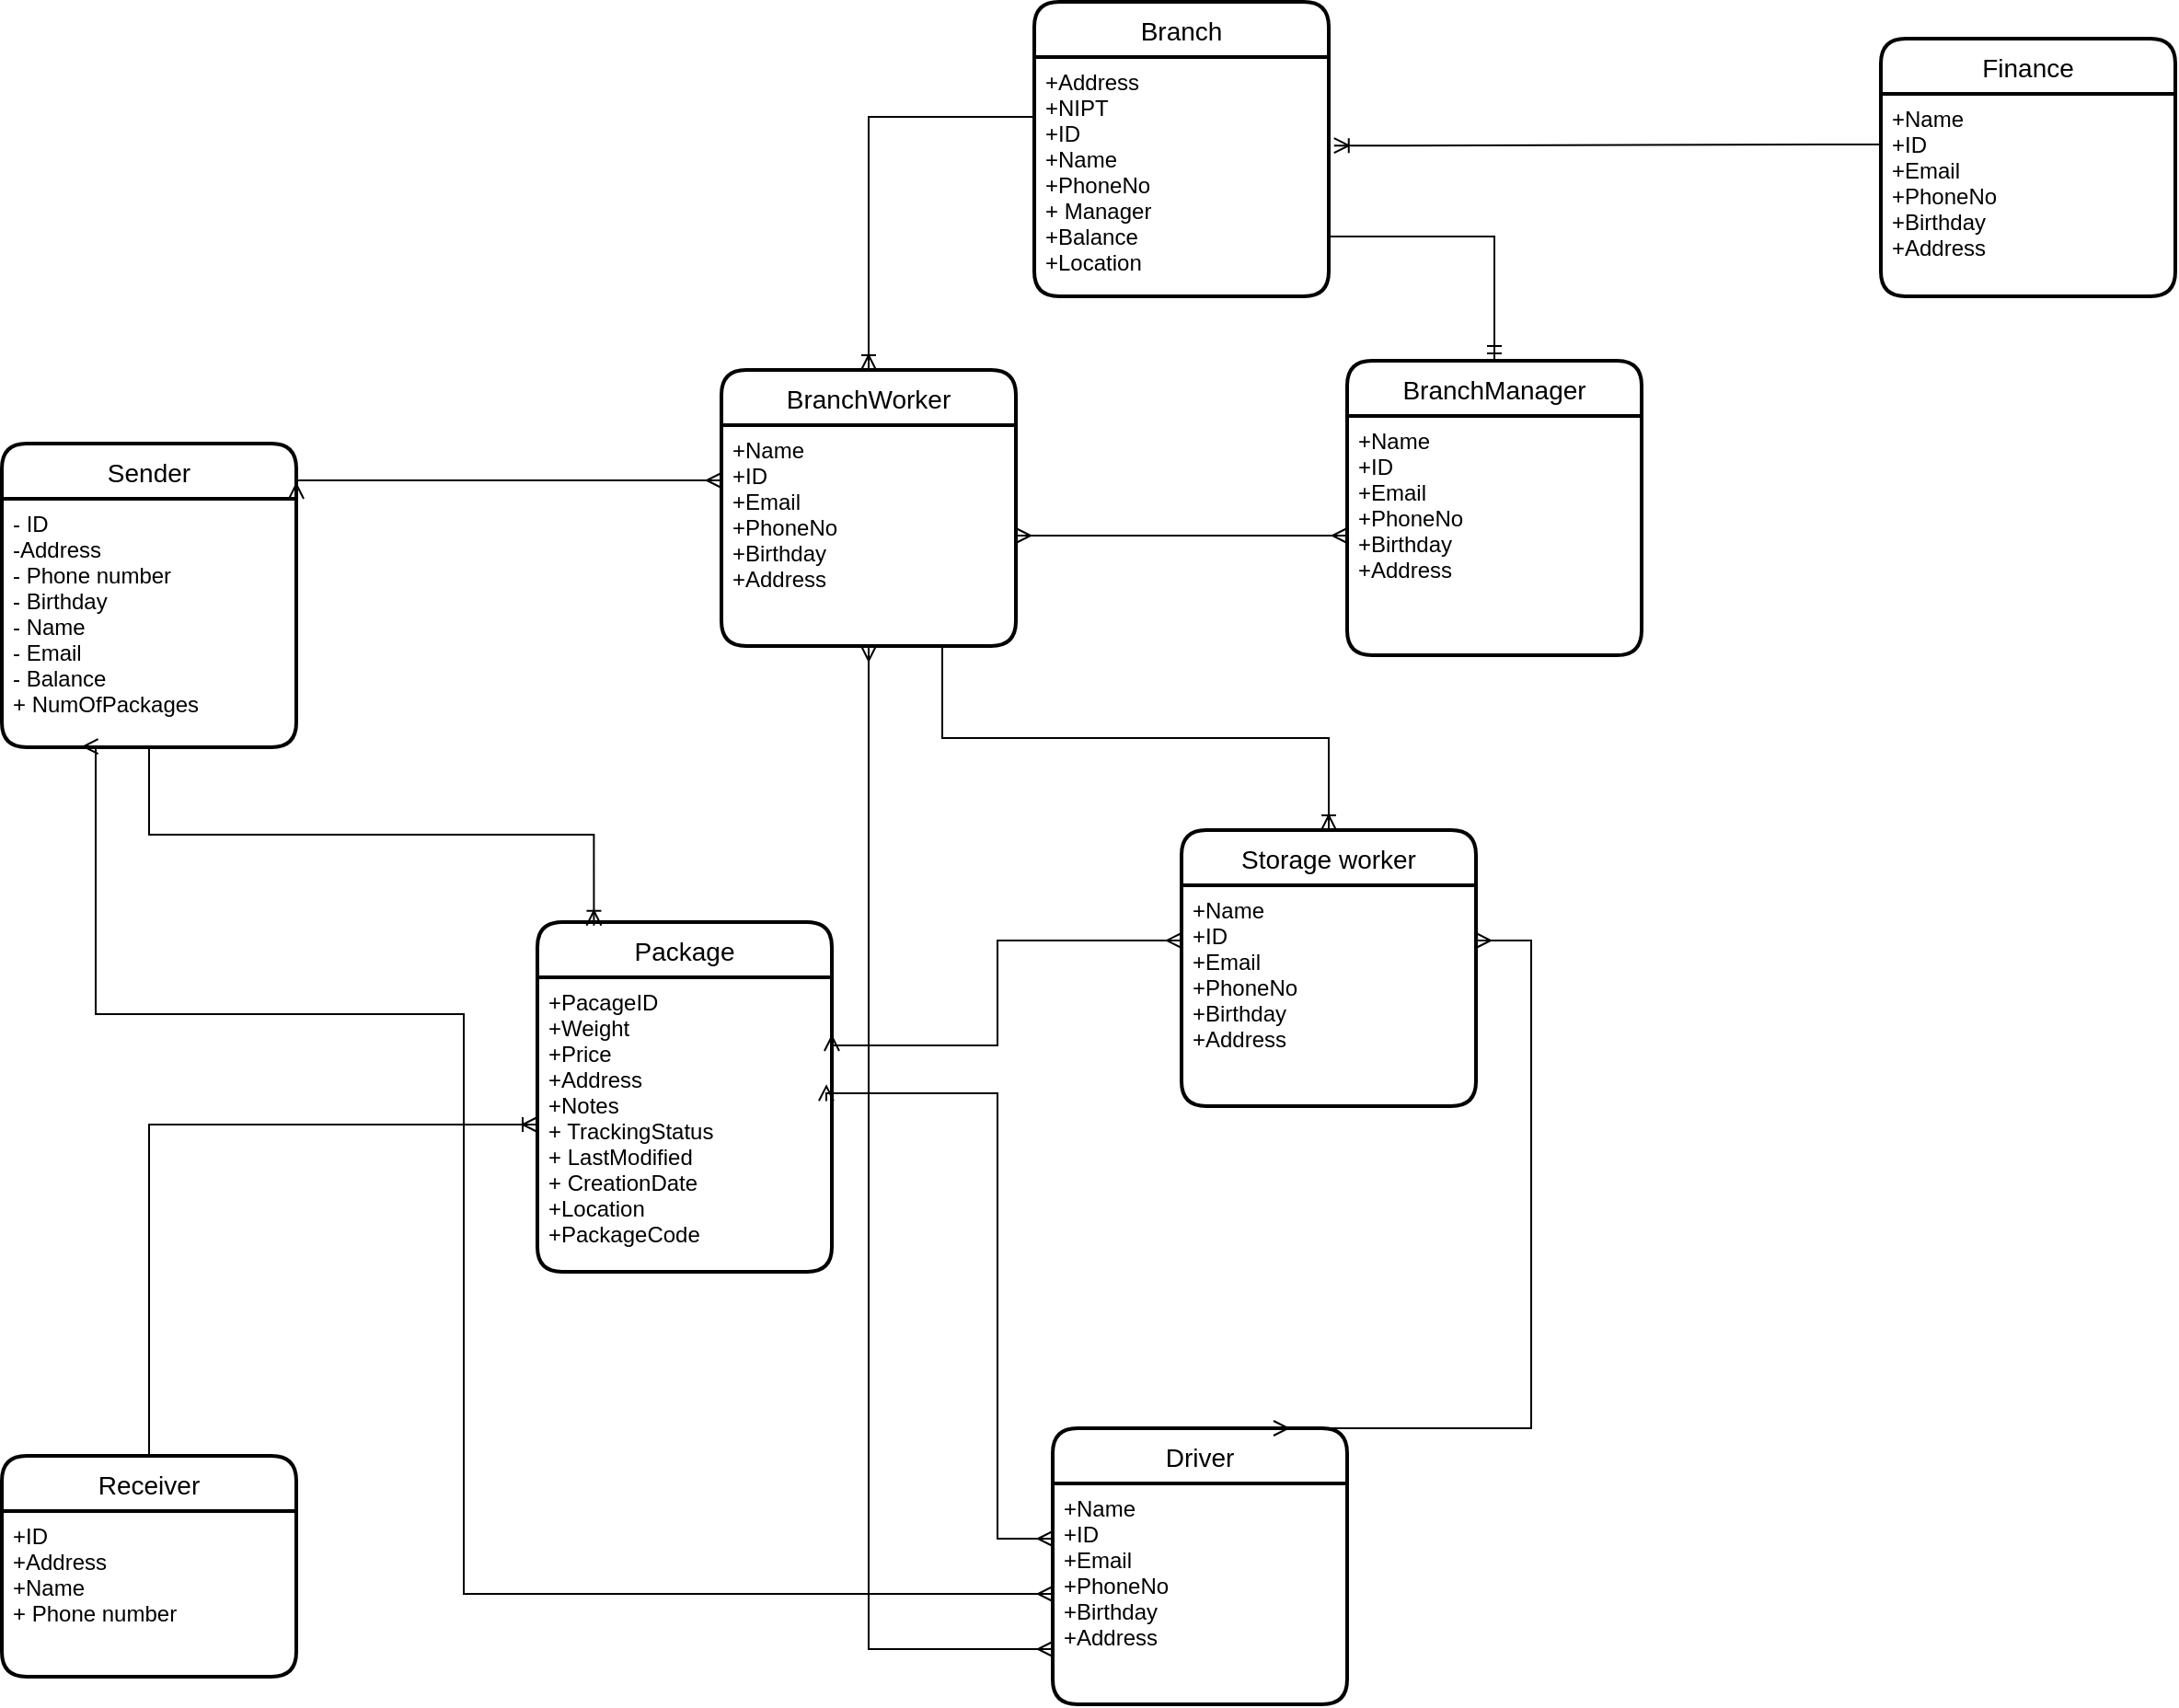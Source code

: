 <mxfile version="20.8.5" type="device"><diagram id="tZgYVe_EQ0JFN5DL-wFZ" name="Page-1"><mxGraphModel dx="2019" dy="1621" grid="1" gridSize="10" guides="1" tooltips="1" connect="1" arrows="1" fold="1" page="1" pageScale="1" pageWidth="583" pageHeight="827" math="0" shadow="0"><root><mxCell id="0"/><mxCell id="1" parent="0"/><mxCell id="ENjwRBAI-jcGrz_hSsPR-33" value="Sender" style="swimlane;childLayout=stackLayout;horizontal=1;startSize=30;horizontalStack=0;rounded=1;fontSize=14;fontStyle=0;strokeWidth=2;resizeParent=0;resizeLast=1;shadow=0;dashed=0;align=center;" vertex="1" parent="1"><mxGeometry x="-451" y="-20" width="160" height="165" as="geometry"/></mxCell><mxCell id="ENjwRBAI-jcGrz_hSsPR-34" value="- ID&#10;-Address&#10;- Phone number&#10;- Birthday&#10;- Name&#10;- Email&#10;- Balance&#10;+ NumOfPackages" style="align=left;strokeColor=none;fillColor=none;spacingLeft=4;fontSize=12;verticalAlign=top;resizable=0;rotatable=0;part=1;" vertex="1" parent="ENjwRBAI-jcGrz_hSsPR-33"><mxGeometry y="30" width="160" height="135" as="geometry"/></mxCell><mxCell id="ENjwRBAI-jcGrz_hSsPR-37" value="Branch" style="swimlane;childLayout=stackLayout;horizontal=1;startSize=30;horizontalStack=0;rounded=1;fontSize=14;fontStyle=0;strokeWidth=2;resizeParent=0;resizeLast=1;shadow=0;dashed=0;align=center;" vertex="1" parent="1"><mxGeometry x="110" y="-260" width="160" height="160" as="geometry"/></mxCell><mxCell id="ENjwRBAI-jcGrz_hSsPR-38" value="+Address&#10;+NIPT&#10;+ID&#10;+Name&#10;+PhoneNo&#10;+ Manager&#10;+Balance&#10;+Location" style="align=left;strokeColor=none;fillColor=none;spacingLeft=4;fontSize=12;verticalAlign=top;resizable=0;rotatable=0;part=1;" vertex="1" parent="ENjwRBAI-jcGrz_hSsPR-37"><mxGeometry y="30" width="160" height="130" as="geometry"/></mxCell><mxCell id="ENjwRBAI-jcGrz_hSsPR-39" value="Package" style="swimlane;childLayout=stackLayout;horizontal=1;startSize=30;horizontalStack=0;rounded=1;fontSize=14;fontStyle=0;strokeWidth=2;resizeParent=0;resizeLast=1;shadow=0;dashed=0;align=center;" vertex="1" parent="1"><mxGeometry x="-160" y="240" width="160" height="190" as="geometry"/></mxCell><mxCell id="ENjwRBAI-jcGrz_hSsPR-40" value="+PacageID&#10;+Weight&#10;+Price&#10;+Address&#10;+Notes&#10;+ TrackingStatus&#10;+ LastModified&#10;+ CreationDate&#10;+Location&#10;+PackageCode" style="align=left;strokeColor=none;fillColor=none;spacingLeft=4;fontSize=12;verticalAlign=top;resizable=0;rotatable=0;part=1;" vertex="1" parent="ENjwRBAI-jcGrz_hSsPR-39"><mxGeometry y="30" width="160" height="160" as="geometry"/></mxCell><mxCell id="ENjwRBAI-jcGrz_hSsPR-43" value="Finance" style="swimlane;childLayout=stackLayout;horizontal=1;startSize=30;horizontalStack=0;rounded=1;fontSize=14;fontStyle=0;strokeWidth=2;resizeParent=0;resizeLast=1;shadow=0;dashed=0;align=center;" vertex="1" parent="1"><mxGeometry x="570" y="-240" width="160" height="140" as="geometry"/></mxCell><mxCell id="ENjwRBAI-jcGrz_hSsPR-44" value="+Name&#10;+ID&#10;+Email&#10;+PhoneNo&#10;+Birthday&#10;+Address&#10;" style="align=left;strokeColor=none;fillColor=none;spacingLeft=4;fontSize=12;verticalAlign=top;resizable=0;rotatable=0;part=1;" vertex="1" parent="ENjwRBAI-jcGrz_hSsPR-43"><mxGeometry y="30" width="160" height="110" as="geometry"/></mxCell><mxCell id="ENjwRBAI-jcGrz_hSsPR-45" value="BranchWorker" style="swimlane;childLayout=stackLayout;horizontal=1;startSize=30;horizontalStack=0;rounded=1;fontSize=14;fontStyle=0;strokeWidth=2;resizeParent=0;resizeLast=1;shadow=0;dashed=0;align=center;" vertex="1" parent="1"><mxGeometry x="-60" y="-60" width="160" height="150" as="geometry"/></mxCell><mxCell id="ENjwRBAI-jcGrz_hSsPR-46" value="+Name&#10;+ID&#10;+Email&#10;+PhoneNo&#10;+Birthday&#10;+Address&#10;" style="align=left;strokeColor=none;fillColor=none;spacingLeft=4;fontSize=12;verticalAlign=top;resizable=0;rotatable=0;part=1;" vertex="1" parent="ENjwRBAI-jcGrz_hSsPR-45"><mxGeometry y="30" width="160" height="120" as="geometry"/></mxCell><mxCell id="ENjwRBAI-jcGrz_hSsPR-47" value="BranchManager" style="swimlane;childLayout=stackLayout;horizontal=1;startSize=30;horizontalStack=0;rounded=1;fontSize=14;fontStyle=0;strokeWidth=2;resizeParent=0;resizeLast=1;shadow=0;dashed=0;align=center;" vertex="1" parent="1"><mxGeometry x="280" y="-65" width="160" height="160" as="geometry"/></mxCell><mxCell id="ENjwRBAI-jcGrz_hSsPR-48" value="+Name&#10;+ID&#10;+Email&#10;+PhoneNo&#10;+Birthday&#10;+Address&#10;" style="align=left;strokeColor=none;fillColor=none;spacingLeft=4;fontSize=12;verticalAlign=top;resizable=0;rotatable=0;part=1;" vertex="1" parent="ENjwRBAI-jcGrz_hSsPR-47"><mxGeometry y="30" width="160" height="130" as="geometry"/></mxCell><mxCell id="ENjwRBAI-jcGrz_hSsPR-49" value="Receiver" style="swimlane;childLayout=stackLayout;horizontal=1;startSize=30;horizontalStack=0;rounded=1;fontSize=14;fontStyle=0;strokeWidth=2;resizeParent=0;resizeLast=1;shadow=0;dashed=0;align=center;" vertex="1" parent="1"><mxGeometry x="-451" y="530" width="160" height="120" as="geometry"/></mxCell><mxCell id="ENjwRBAI-jcGrz_hSsPR-50" value="+ID&#10;+Address&#10;+Name&#10;+ Phone number" style="align=left;strokeColor=none;fillColor=none;spacingLeft=4;fontSize=12;verticalAlign=top;resizable=0;rotatable=0;part=1;" vertex="1" parent="ENjwRBAI-jcGrz_hSsPR-49"><mxGeometry y="30" width="160" height="90" as="geometry"/></mxCell><mxCell id="ENjwRBAI-jcGrz_hSsPR-63" value="Driver" style="swimlane;childLayout=stackLayout;horizontal=1;startSize=30;horizontalStack=0;rounded=1;fontSize=14;fontStyle=0;strokeWidth=2;resizeParent=0;resizeLast=1;shadow=0;dashed=0;align=center;" vertex="1" parent="1"><mxGeometry x="120" y="515" width="160" height="150" as="geometry"/></mxCell><mxCell id="ENjwRBAI-jcGrz_hSsPR-64" value="+Name&#10;+ID&#10;+Email&#10;+PhoneNo&#10;+Birthday&#10;+Address&#10;" style="align=left;strokeColor=none;fillColor=none;spacingLeft=4;fontSize=12;verticalAlign=top;resizable=0;rotatable=0;part=1;" vertex="1" parent="ENjwRBAI-jcGrz_hSsPR-63"><mxGeometry y="30" width="160" height="120" as="geometry"/></mxCell><mxCell id="ENjwRBAI-jcGrz_hSsPR-66" value="Storage worker" style="swimlane;childLayout=stackLayout;horizontal=1;startSize=30;horizontalStack=0;rounded=1;fontSize=14;fontStyle=0;strokeWidth=2;resizeParent=0;resizeLast=1;shadow=0;dashed=0;align=center;" vertex="1" parent="1"><mxGeometry x="190" y="190" width="160" height="150" as="geometry"/></mxCell><mxCell id="ENjwRBAI-jcGrz_hSsPR-67" value="+Name&#10;+ID&#10;+Email&#10;+PhoneNo&#10;+Birthday&#10;+Address" style="align=left;strokeColor=none;fillColor=none;spacingLeft=4;fontSize=12;verticalAlign=top;resizable=0;rotatable=0;part=1;" vertex="1" parent="ENjwRBAI-jcGrz_hSsPR-66"><mxGeometry y="30" width="160" height="120" as="geometry"/></mxCell><mxCell id="ENjwRBAI-jcGrz_hSsPR-70" value="" style="edgeStyle=orthogonalEdgeStyle;fontSize=12;html=1;endArrow=ERoneToMany;rounded=0;exitX=0.5;exitY=1;exitDx=0;exitDy=0;entryX=0.192;entryY=0.01;entryDx=0;entryDy=0;entryPerimeter=0;" edge="1" parent="1" source="ENjwRBAI-jcGrz_hSsPR-34" target="ENjwRBAI-jcGrz_hSsPR-39"><mxGeometry width="100" height="100" relative="1" as="geometry"><mxPoint x="120" y="360" as="sourcePoint"/><mxPoint x="-140" y="250" as="targetPoint"/></mxGeometry></mxCell><mxCell id="ENjwRBAI-jcGrz_hSsPR-73" value="" style="edgeStyle=orthogonalEdgeStyle;fontSize=12;html=1;endArrow=ERoneToMany;rounded=0;entryX=0;entryY=0.5;entryDx=0;entryDy=0;exitX=0.5;exitY=0;exitDx=0;exitDy=0;" edge="1" parent="1" source="ENjwRBAI-jcGrz_hSsPR-49" target="ENjwRBAI-jcGrz_hSsPR-40"><mxGeometry width="100" height="100" relative="1" as="geometry"><mxPoint x="-380" y="580" as="sourcePoint"/><mxPoint x="-321" y="440" as="targetPoint"/></mxGeometry></mxCell><mxCell id="ENjwRBAI-jcGrz_hSsPR-74" value="" style="edgeStyle=entityRelationEdgeStyle;fontSize=12;html=1;endArrow=ERoneToMany;rounded=0;entryX=1.018;entryY=0.37;entryDx=0;entryDy=0;entryPerimeter=0;exitX=0;exitY=0.25;exitDx=0;exitDy=0;" edge="1" parent="1" source="ENjwRBAI-jcGrz_hSsPR-44" target="ENjwRBAI-jcGrz_hSsPR-38"><mxGeometry width="100" height="100" relative="1" as="geometry"><mxPoint x="120" y="180" as="sourcePoint"/><mxPoint x="220" y="80" as="targetPoint"/></mxGeometry></mxCell><mxCell id="ENjwRBAI-jcGrz_hSsPR-79" value="" style="edgeStyle=orthogonalEdgeStyle;fontSize=12;html=1;endArrow=ERoneToMany;rounded=0;entryX=0.5;entryY=0;entryDx=0;entryDy=0;exitX=0;exitY=0.25;exitDx=0;exitDy=0;" edge="1" parent="1" source="ENjwRBAI-jcGrz_hSsPR-38" target="ENjwRBAI-jcGrz_hSsPR-45"><mxGeometry width="100" height="100" relative="1" as="geometry"><mxPoint x="-150" y="-110" as="sourcePoint"/><mxPoint x="-50" y="-210" as="targetPoint"/></mxGeometry></mxCell><mxCell id="ENjwRBAI-jcGrz_hSsPR-80" value="" style="fontSize=12;html=1;endArrow=ERmany;startArrow=ERmany;rounded=0;exitX=1;exitY=0.5;exitDx=0;exitDy=0;entryX=0;entryY=0.5;entryDx=0;entryDy=0;" edge="1" parent="1" source="ENjwRBAI-jcGrz_hSsPR-46" target="ENjwRBAI-jcGrz_hSsPR-48"><mxGeometry width="100" height="100" relative="1" as="geometry"><mxPoint x="120" y="180" as="sourcePoint"/><mxPoint x="230" y="40" as="targetPoint"/></mxGeometry></mxCell><mxCell id="ENjwRBAI-jcGrz_hSsPR-81" value="" style="edgeStyle=orthogonalEdgeStyle;fontSize=12;html=1;endArrow=ERmany;startArrow=ERmany;rounded=0;entryX=0;entryY=0.25;entryDx=0;entryDy=0;exitX=0.981;exitY=0.42;exitDx=0;exitDy=0;exitPerimeter=0;" edge="1" parent="1" source="ENjwRBAI-jcGrz_hSsPR-40" target="ENjwRBAI-jcGrz_hSsPR-64"><mxGeometry width="100" height="100" relative="1" as="geometry"><mxPoint x="-60" y="330" as="sourcePoint"/><mxPoint x="70" y="334.91" as="targetPoint"/><Array as="points"><mxPoint x="90" y="333"/><mxPoint x="90" y="575"/></Array></mxGeometry></mxCell><mxCell id="ENjwRBAI-jcGrz_hSsPR-86" value="" style="edgeStyle=entityRelationEdgeStyle;fontSize=12;html=1;endArrow=ERmany;startArrow=ERmany;rounded=0;entryX=0.75;entryY=0;entryDx=0;entryDy=0;" edge="1" parent="1" target="ENjwRBAI-jcGrz_hSsPR-63"><mxGeometry width="100" height="100" relative="1" as="geometry"><mxPoint x="350" y="250" as="sourcePoint"/><mxPoint x="400" y="400" as="targetPoint"/></mxGeometry></mxCell><mxCell id="ENjwRBAI-jcGrz_hSsPR-88" value="" style="edgeStyle=orthogonalEdgeStyle;fontSize=12;html=1;endArrow=ERmany;startArrow=ERmany;rounded=0;entryX=0;entryY=0.75;entryDx=0;entryDy=0;exitX=0.5;exitY=1;exitDx=0;exitDy=0;" edge="1" parent="1" source="ENjwRBAI-jcGrz_hSsPR-46" target="ENjwRBAI-jcGrz_hSsPR-64"><mxGeometry width="100" height="100" relative="1" as="geometry"><mxPoint x="100" y="80" as="sourcePoint"/><mxPoint x="460" y="211" as="targetPoint"/></mxGeometry></mxCell><mxCell id="ENjwRBAI-jcGrz_hSsPR-89" value="" style="fontSize=12;html=1;endArrow=ERoneToMany;rounded=0;entryX=0.5;entryY=0;entryDx=0;entryDy=0;exitX=0.75;exitY=1;exitDx=0;exitDy=0;edgeStyle=orthogonalEdgeStyle;" edge="1" parent="1" source="ENjwRBAI-jcGrz_hSsPR-46" target="ENjwRBAI-jcGrz_hSsPR-66"><mxGeometry width="100" height="100" relative="1" as="geometry"><mxPoint x="370" y="100" as="sourcePoint"/><mxPoint x="280.0" y="150.0" as="targetPoint"/></mxGeometry></mxCell><mxCell id="ENjwRBAI-jcGrz_hSsPR-90" value="" style="edgeStyle=orthogonalEdgeStyle;fontSize=12;html=1;endArrow=ERmandOne;rounded=0;exitX=1;exitY=0.75;exitDx=0;exitDy=0;entryX=0.5;entryY=0;entryDx=0;entryDy=0;" edge="1" parent="1" source="ENjwRBAI-jcGrz_hSsPR-38" target="ENjwRBAI-jcGrz_hSsPR-47"><mxGeometry width="100" height="100" relative="1" as="geometry"><mxPoint x="120" y="110" as="sourcePoint"/><mxPoint x="220" y="10" as="targetPoint"/></mxGeometry></mxCell><mxCell id="ENjwRBAI-jcGrz_hSsPR-91" value="" style="edgeStyle=orthogonalEdgeStyle;fontSize=12;html=1;endArrow=ERmany;startArrow=ERmany;rounded=0;exitX=1;exitY=0;exitDx=0;exitDy=0;entryX=0;entryY=0.25;entryDx=0;entryDy=0;" edge="1" parent="1" source="ENjwRBAI-jcGrz_hSsPR-34" target="ENjwRBAI-jcGrz_hSsPR-46"><mxGeometry width="100" height="100" relative="1" as="geometry"><mxPoint x="120" y="200" as="sourcePoint"/><mxPoint x="220" y="100" as="targetPoint"/></mxGeometry></mxCell><mxCell id="ENjwRBAI-jcGrz_hSsPR-92" value="" style="edgeStyle=orthogonalEdgeStyle;fontSize=12;html=1;endArrow=ERmany;startArrow=ERmany;rounded=0;entryX=0;entryY=0.5;entryDx=0;entryDy=0;exitX=0.327;exitY=0.997;exitDx=0;exitDy=0;exitPerimeter=0;" edge="1" parent="1" source="ENjwRBAI-jcGrz_hSsPR-34" target="ENjwRBAI-jcGrz_hSsPR-64"><mxGeometry width="100" height="100" relative="1" as="geometry"><mxPoint x="-400" y="192" as="sourcePoint"/><mxPoint x="220" y="180" as="targetPoint"/><Array as="points"><mxPoint x="-400" y="145"/><mxPoint x="-400" y="290"/><mxPoint x="-200" y="290"/><mxPoint x="-200" y="605"/></Array></mxGeometry></mxCell><mxCell id="ENjwRBAI-jcGrz_hSsPR-93" value="" style="edgeStyle=orthogonalEdgeStyle;fontSize=12;html=1;endArrow=ERmany;startArrow=ERmany;rounded=0;exitX=1;exitY=0.25;exitDx=0;exitDy=0;entryX=0;entryY=0.25;entryDx=0;entryDy=0;" edge="1" parent="1" source="ENjwRBAI-jcGrz_hSsPR-40" target="ENjwRBAI-jcGrz_hSsPR-67"><mxGeometry width="100" height="100" relative="1" as="geometry"><mxPoint x="120" y="250" as="sourcePoint"/><mxPoint x="220" y="150" as="targetPoint"/><Array as="points"><mxPoint x="90" y="307"/><mxPoint x="90" y="250"/></Array></mxGeometry></mxCell></root></mxGraphModel></diagram></mxfile>